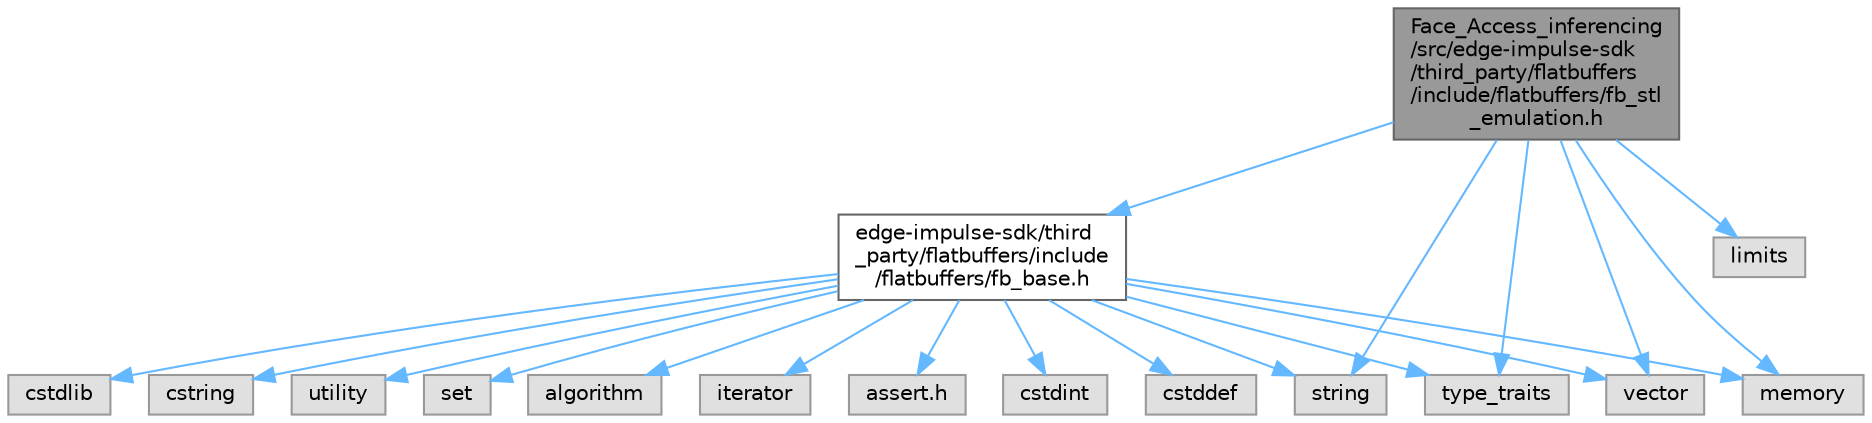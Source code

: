digraph "Face_Access_inferencing/src/edge-impulse-sdk/third_party/flatbuffers/include/flatbuffers/fb_stl_emulation.h"
{
 // LATEX_PDF_SIZE
  bgcolor="transparent";
  edge [fontname=Helvetica,fontsize=10,labelfontname=Helvetica,labelfontsize=10];
  node [fontname=Helvetica,fontsize=10,shape=box,height=0.2,width=0.4];
  Node1 [id="Node000001",label="Face_Access_inferencing\l/src/edge-impulse-sdk\l/third_party/flatbuffers\l/include/flatbuffers/fb_stl\l_emulation.h",height=0.2,width=0.4,color="gray40", fillcolor="grey60", style="filled", fontcolor="black",tooltip=" "];
  Node1 -> Node2 [id="edge1_Node000001_Node000002",color="steelblue1",style="solid",tooltip=" "];
  Node2 [id="Node000002",label="edge-impulse-sdk/third\l_party/flatbuffers/include\l/flatbuffers/fb_base.h",height=0.2,width=0.4,color="grey40", fillcolor="white", style="filled",URL="$fb__base_8h.html",tooltip=" "];
  Node2 -> Node3 [id="edge2_Node000002_Node000003",color="steelblue1",style="solid",tooltip=" "];
  Node3 [id="Node000003",label="assert.h",height=0.2,width=0.4,color="grey60", fillcolor="#E0E0E0", style="filled",tooltip=" "];
  Node2 -> Node4 [id="edge3_Node000002_Node000004",color="steelblue1",style="solid",tooltip=" "];
  Node4 [id="Node000004",label="cstdint",height=0.2,width=0.4,color="grey60", fillcolor="#E0E0E0", style="filled",tooltip=" "];
  Node2 -> Node5 [id="edge4_Node000002_Node000005",color="steelblue1",style="solid",tooltip=" "];
  Node5 [id="Node000005",label="cstddef",height=0.2,width=0.4,color="grey60", fillcolor="#E0E0E0", style="filled",tooltip=" "];
  Node2 -> Node6 [id="edge5_Node000002_Node000006",color="steelblue1",style="solid",tooltip=" "];
  Node6 [id="Node000006",label="cstdlib",height=0.2,width=0.4,color="grey60", fillcolor="#E0E0E0", style="filled",tooltip=" "];
  Node2 -> Node7 [id="edge6_Node000002_Node000007",color="steelblue1",style="solid",tooltip=" "];
  Node7 [id="Node000007",label="cstring",height=0.2,width=0.4,color="grey60", fillcolor="#E0E0E0", style="filled",tooltip=" "];
  Node2 -> Node8 [id="edge7_Node000002_Node000008",color="steelblue1",style="solid",tooltip=" "];
  Node8 [id="Node000008",label="utility",height=0.2,width=0.4,color="grey60", fillcolor="#E0E0E0", style="filled",tooltip=" "];
  Node2 -> Node9 [id="edge8_Node000002_Node000009",color="steelblue1",style="solid",tooltip=" "];
  Node9 [id="Node000009",label="string",height=0.2,width=0.4,color="grey60", fillcolor="#E0E0E0", style="filled",tooltip=" "];
  Node2 -> Node10 [id="edge9_Node000002_Node000010",color="steelblue1",style="solid",tooltip=" "];
  Node10 [id="Node000010",label="type_traits",height=0.2,width=0.4,color="grey60", fillcolor="#E0E0E0", style="filled",tooltip=" "];
  Node2 -> Node11 [id="edge10_Node000002_Node000011",color="steelblue1",style="solid",tooltip=" "];
  Node11 [id="Node000011",label="vector",height=0.2,width=0.4,color="grey60", fillcolor="#E0E0E0", style="filled",tooltip=" "];
  Node2 -> Node12 [id="edge11_Node000002_Node000012",color="steelblue1",style="solid",tooltip=" "];
  Node12 [id="Node000012",label="set",height=0.2,width=0.4,color="grey60", fillcolor="#E0E0E0", style="filled",tooltip=" "];
  Node2 -> Node13 [id="edge12_Node000002_Node000013",color="steelblue1",style="solid",tooltip=" "];
  Node13 [id="Node000013",label="algorithm",height=0.2,width=0.4,color="grey60", fillcolor="#E0E0E0", style="filled",tooltip=" "];
  Node2 -> Node14 [id="edge13_Node000002_Node000014",color="steelblue1",style="solid",tooltip=" "];
  Node14 [id="Node000014",label="iterator",height=0.2,width=0.4,color="grey60", fillcolor="#E0E0E0", style="filled",tooltip=" "];
  Node2 -> Node15 [id="edge14_Node000002_Node000015",color="steelblue1",style="solid",tooltip=" "];
  Node15 [id="Node000015",label="memory",height=0.2,width=0.4,color="grey60", fillcolor="#E0E0E0", style="filled",tooltip=" "];
  Node1 -> Node9 [id="edge15_Node000001_Node000009",color="steelblue1",style="solid",tooltip=" "];
  Node1 -> Node10 [id="edge16_Node000001_Node000010",color="steelblue1",style="solid",tooltip=" "];
  Node1 -> Node11 [id="edge17_Node000001_Node000011",color="steelblue1",style="solid",tooltip=" "];
  Node1 -> Node15 [id="edge18_Node000001_Node000015",color="steelblue1",style="solid",tooltip=" "];
  Node1 -> Node16 [id="edge19_Node000001_Node000016",color="steelblue1",style="solid",tooltip=" "];
  Node16 [id="Node000016",label="limits",height=0.2,width=0.4,color="grey60", fillcolor="#E0E0E0", style="filled",tooltip=" "];
}
